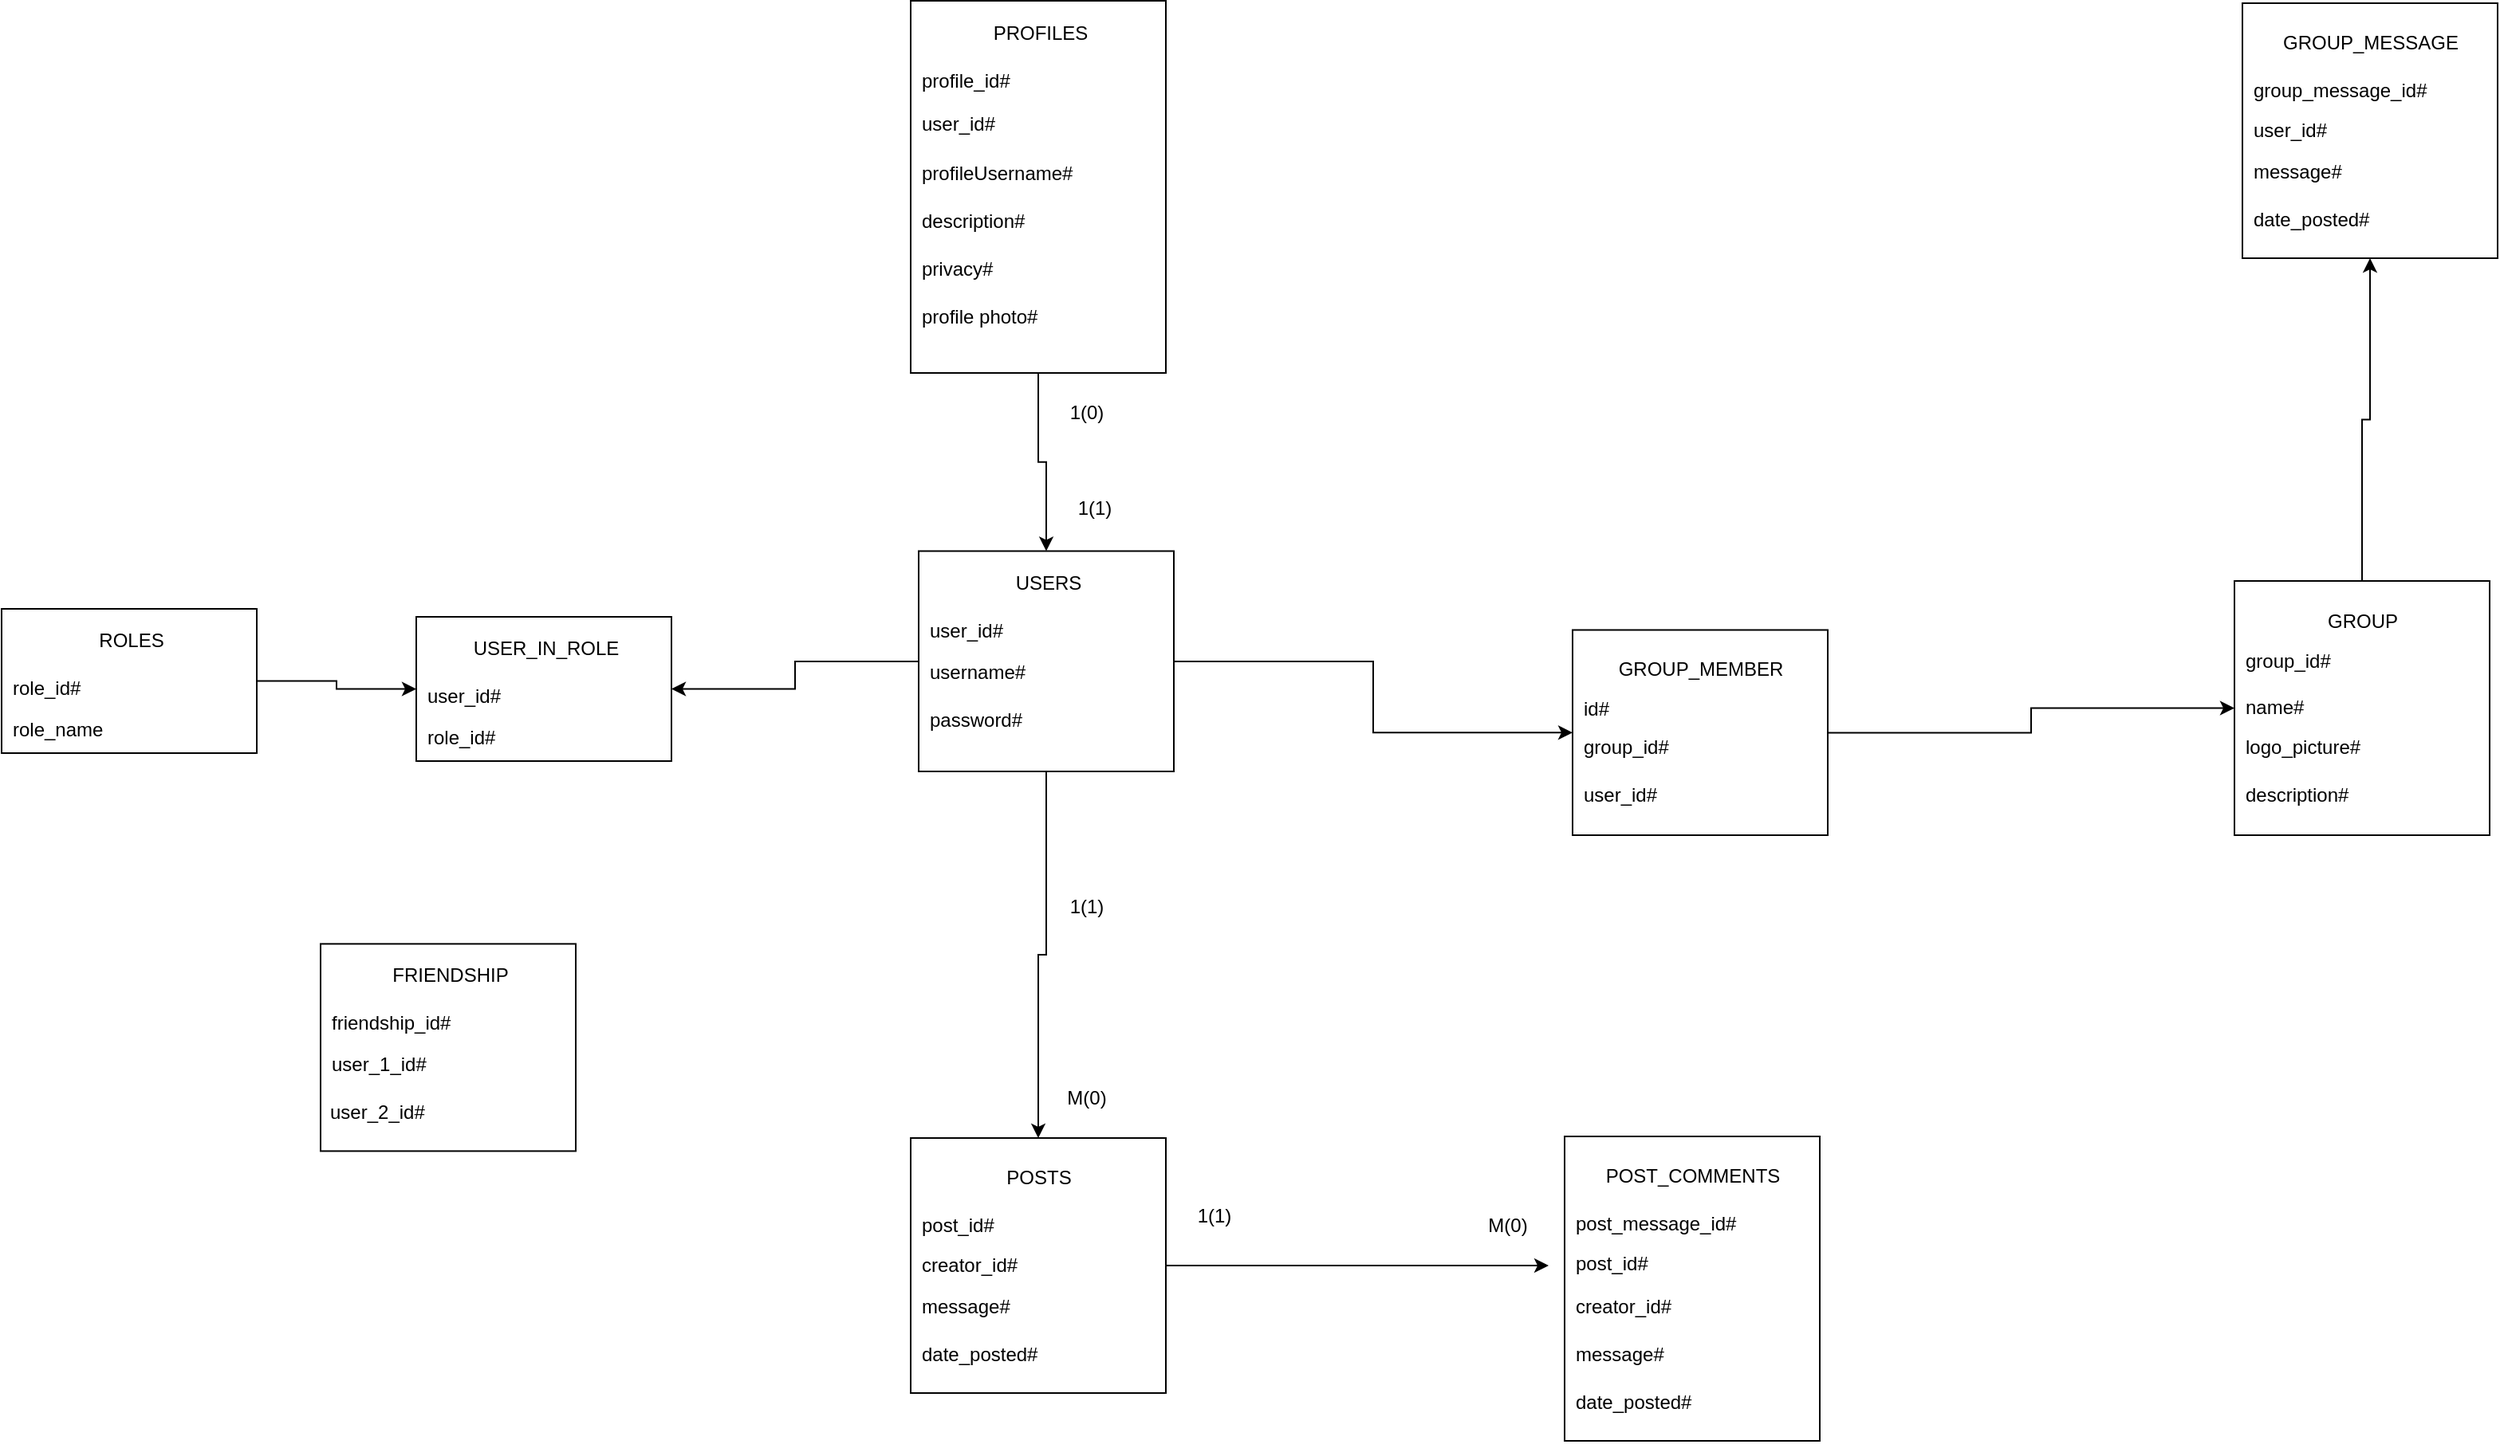 <mxfile version="20.6.2" type="device"><diagram id="aCRVz8Exe2qxAVMtF0_l" name="Pagina-1"><mxGraphModel dx="2249" dy="794" grid="1" gridSize="10" guides="1" tooltips="1" connect="1" arrows="1" fold="1" page="1" pageScale="1" pageWidth="827" pageHeight="1169" math="0" shadow="0"><root><mxCell id="0"/><mxCell id="1" parent="0"/><mxCell id="LKY-iSNzUfuSSHkUtSN2-1" style="edgeStyle=orthogonalEdgeStyle;rounded=0;orthogonalLoop=1;jettySize=auto;html=1;entryX=0.5;entryY=0;entryDx=0;entryDy=0;" parent="1" source="B43fgi3KPWiVimZEaNiL-29" target="B43fgi3KPWiVimZEaNiL-40" edge="1"><mxGeometry relative="1" as="geometry"/></mxCell><mxCell id="LKY-iSNzUfuSSHkUtSN2-2" style="edgeStyle=orthogonalEdgeStyle;rounded=0;orthogonalLoop=1;jettySize=auto;html=1;entryX=1;entryY=0.5;entryDx=0;entryDy=0;" parent="1" source="B43fgi3KPWiVimZEaNiL-29" target="jZao08ED7buDfNnZbELn-1" edge="1"><mxGeometry relative="1" as="geometry"/></mxCell><mxCell id="LKY-iSNzUfuSSHkUtSN2-3" style="edgeStyle=orthogonalEdgeStyle;rounded=0;orthogonalLoop=1;jettySize=auto;html=1;entryX=0;entryY=0.5;entryDx=0;entryDy=0;" parent="1" source="B43fgi3KPWiVimZEaNiL-29" target="BLDN-0yhtgvoUM8xScvH-28" edge="1"><mxGeometry relative="1" as="geometry"/></mxCell><mxCell id="B43fgi3KPWiVimZEaNiL-29" value="" style="rounded=0;whiteSpace=wrap;html=1;fillColor=none;" parent="1" vertex="1"><mxGeometry x="45" y="391.75" width="160" height="138.25" as="geometry"/></mxCell><mxCell id="B43fgi3KPWiVimZEaNiL-30" value="USERS" style="text;html=1;resizable=0;autosize=1;align=center;verticalAlign=middle;points=[];fillColor=none;strokeColor=none;rounded=0;" parent="1" vertex="1"><mxGeometry x="96" y="396.75" width="60" height="30" as="geometry"/></mxCell><mxCell id="B43fgi3KPWiVimZEaNiL-31" value="user_id#" style="text;html=1;resizable=0;autosize=1;align=left;verticalAlign=middle;points=[];fillColor=none;strokeColor=none;rounded=0;" parent="1" vertex="1"><mxGeometry x="50" y="426.75" width="70" height="30" as="geometry"/></mxCell><mxCell id="B43fgi3KPWiVimZEaNiL-32" value="username#" style="text;html=1;resizable=0;autosize=1;align=left;verticalAlign=middle;points=[];fillColor=none;strokeColor=none;rounded=0;" parent="1" vertex="1"><mxGeometry x="50" y="452.75" width="80" height="30" as="geometry"/></mxCell><mxCell id="B43fgi3KPWiVimZEaNiL-36" style="edgeStyle=orthogonalEdgeStyle;rounded=0;orthogonalLoop=1;jettySize=auto;html=1;exitX=0.5;exitY=1;exitDx=0;exitDy=0;" parent="1" source="B43fgi3KPWiVimZEaNiL-29" target="B43fgi3KPWiVimZEaNiL-29" edge="1"><mxGeometry relative="1" as="geometry"/></mxCell><mxCell id="BLDN-0yhtgvoUM8xScvH-8" style="edgeStyle=orthogonalEdgeStyle;rounded=0;orthogonalLoop=1;jettySize=auto;html=1;" parent="1" source="B43fgi3KPWiVimZEaNiL-40" edge="1"><mxGeometry relative="1" as="geometry"><mxPoint x="440" y="840" as="targetPoint"/></mxGeometry></mxCell><mxCell id="B43fgi3KPWiVimZEaNiL-40" value="" style="rounded=0;whiteSpace=wrap;html=1;fillColor=none;" parent="1" vertex="1"><mxGeometry x="40" y="760" width="160" height="160" as="geometry"/></mxCell><mxCell id="B43fgi3KPWiVimZEaNiL-41" value="POSTS" style="text;html=1;resizable=0;autosize=1;align=center;verticalAlign=middle;points=[];fillColor=none;strokeColor=none;rounded=0;" parent="1" vertex="1"><mxGeometry x="90" y="770" width="60" height="30" as="geometry"/></mxCell><mxCell id="B43fgi3KPWiVimZEaNiL-42" value="creator_id#" style="text;html=1;resizable=0;autosize=1;align=left;verticalAlign=middle;points=[];fillColor=none;strokeColor=none;rounded=0;" parent="1" vertex="1"><mxGeometry x="45" y="825" width="80" height="30" as="geometry"/></mxCell><mxCell id="B43fgi3KPWiVimZEaNiL-43" value="message#" style="text;html=1;resizable=0;autosize=1;align=left;verticalAlign=middle;points=[];fillColor=none;strokeColor=none;rounded=0;" parent="1" vertex="1"><mxGeometry x="45" y="851" width="80" height="30" as="geometry"/></mxCell><mxCell id="B43fgi3KPWiVimZEaNiL-46" style="edgeStyle=orthogonalEdgeStyle;rounded=0;orthogonalLoop=1;jettySize=auto;html=1;exitX=0.5;exitY=1;exitDx=0;exitDy=0;" parent="1" source="B43fgi3KPWiVimZEaNiL-40" target="B43fgi3KPWiVimZEaNiL-40" edge="1"><mxGeometry relative="1" as="geometry"/></mxCell><mxCell id="B43fgi3KPWiVimZEaNiL-49" value="post_id#" style="text;html=1;resizable=0;autosize=1;align=left;verticalAlign=middle;points=[];fillColor=none;strokeColor=none;rounded=0;" parent="1" vertex="1"><mxGeometry x="45" y="800" width="70" height="30" as="geometry"/></mxCell><mxCell id="B43fgi3KPWiVimZEaNiL-51" value="date_posted#" style="text;html=1;resizable=0;autosize=1;align=left;verticalAlign=middle;points=[];fillColor=none;strokeColor=none;rounded=0;" parent="1" vertex="1"><mxGeometry x="45" y="881" width="100" height="30" as="geometry"/></mxCell><mxCell id="B43fgi3KPWiVimZEaNiL-53" value="1(1)" style="text;html=1;resizable=0;autosize=1;align=center;verticalAlign=middle;points=[];fillColor=none;strokeColor=none;rounded=0;rotation=0;" parent="1" vertex="1"><mxGeometry x="130" y="600" width="40" height="30" as="geometry"/></mxCell><mxCell id="B43fgi3KPWiVimZEaNiL-54" value="M(0)" style="text;html=1;resizable=0;autosize=1;align=center;verticalAlign=middle;points=[];fillColor=none;strokeColor=none;rounded=0;rotation=0;" parent="1" vertex="1"><mxGeometry x="125" y="720" width="50" height="30" as="geometry"/></mxCell><mxCell id="BLDN-0yhtgvoUM8xScvH-1" value="" style="rounded=0;whiteSpace=wrap;html=1;fillColor=none;" parent="1" vertex="1"><mxGeometry x="450" y="759" width="160" height="191" as="geometry"/></mxCell><mxCell id="BLDN-0yhtgvoUM8xScvH-2" value="POST_COMMENTS" style="text;html=1;resizable=0;autosize=1;align=center;verticalAlign=middle;points=[];fillColor=none;strokeColor=none;rounded=0;" parent="1" vertex="1"><mxGeometry x="465" y="769" width="130" height="30" as="geometry"/></mxCell><mxCell id="BLDN-0yhtgvoUM8xScvH-3" value="post_id#" style="text;html=1;resizable=0;autosize=1;align=left;verticalAlign=middle;points=[];fillColor=none;strokeColor=none;rounded=0;" parent="1" vertex="1"><mxGeometry x="455" y="824" width="70" height="30" as="geometry"/></mxCell><mxCell id="BLDN-0yhtgvoUM8xScvH-4" value="message#" style="text;html=1;resizable=0;autosize=1;align=left;verticalAlign=middle;points=[];fillColor=none;strokeColor=none;rounded=0;" parent="1" vertex="1"><mxGeometry x="455" y="881" width="80" height="30" as="geometry"/></mxCell><mxCell id="BLDN-0yhtgvoUM8xScvH-5" style="edgeStyle=orthogonalEdgeStyle;rounded=0;orthogonalLoop=1;jettySize=auto;html=1;exitX=0.5;exitY=1;exitDx=0;exitDy=0;" parent="1" source="BLDN-0yhtgvoUM8xScvH-1" target="BLDN-0yhtgvoUM8xScvH-1" edge="1"><mxGeometry relative="1" as="geometry"/></mxCell><mxCell id="BLDN-0yhtgvoUM8xScvH-6" value="post_message_id#" style="text;html=1;resizable=0;autosize=1;align=left;verticalAlign=middle;points=[];fillColor=none;strokeColor=none;rounded=0;" parent="1" vertex="1"><mxGeometry x="455" y="799" width="120" height="30" as="geometry"/></mxCell><mxCell id="BLDN-0yhtgvoUM8xScvH-7" value="date_posted#" style="text;html=1;resizable=0;autosize=1;align=left;verticalAlign=middle;points=[];fillColor=none;strokeColor=none;rounded=0;" parent="1" vertex="1"><mxGeometry x="455" y="911" width="100" height="30" as="geometry"/></mxCell><mxCell id="BLDN-0yhtgvoUM8xScvH-9" value="M(0)" style="text;html=1;resizable=0;autosize=1;align=center;verticalAlign=middle;points=[];fillColor=none;strokeColor=none;rounded=0;rotation=0;" parent="1" vertex="1"><mxGeometry x="389" y="800" width="50" height="30" as="geometry"/></mxCell><mxCell id="BLDN-0yhtgvoUM8xScvH-10" value="1(1)" style="text;html=1;resizable=0;autosize=1;align=center;verticalAlign=middle;points=[];fillColor=none;strokeColor=none;rounded=0;rotation=0;" parent="1" vertex="1"><mxGeometry x="210" y="794" width="40" height="30" as="geometry"/></mxCell><mxCell id="BLDN-0yhtgvoUM8xScvH-11" value="" style="rounded=0;whiteSpace=wrap;html=1;fillColor=none;" parent="1" vertex="1"><mxGeometry x="-330" y="638.2" width="160" height="130" as="geometry"/></mxCell><mxCell id="BLDN-0yhtgvoUM8xScvH-12" value="FRIENDSHIP" style="text;html=1;resizable=0;autosize=1;align=center;verticalAlign=middle;points=[];fillColor=none;strokeColor=none;rounded=0;" parent="1" vertex="1"><mxGeometry x="-299" y="643.2" width="100" height="30" as="geometry"/></mxCell><mxCell id="BLDN-0yhtgvoUM8xScvH-13" value="friendship_id#" style="text;html=1;resizable=0;autosize=1;align=left;verticalAlign=middle;points=[];fillColor=none;strokeColor=none;rounded=0;" parent="1" vertex="1"><mxGeometry x="-325" y="673.2" width="100" height="30" as="geometry"/></mxCell><mxCell id="BLDN-0yhtgvoUM8xScvH-14" value="user_1_id#" style="text;html=1;resizable=0;autosize=1;align=left;verticalAlign=middle;points=[];fillColor=none;strokeColor=none;rounded=0;" parent="1" vertex="1"><mxGeometry x="-325" y="699.2" width="80" height="30" as="geometry"/></mxCell><mxCell id="BLDN-0yhtgvoUM8xScvH-17" style="edgeStyle=orthogonalEdgeStyle;rounded=0;orthogonalLoop=1;jettySize=auto;html=1;exitX=0.5;exitY=1;exitDx=0;exitDy=0;" parent="1" source="BLDN-0yhtgvoUM8xScvH-11" target="BLDN-0yhtgvoUM8xScvH-11" edge="1"><mxGeometry relative="1" as="geometry"/></mxCell><mxCell id="BLDN-0yhtgvoUM8xScvH-18" value="user_2_id#" style="text;html=1;resizable=0;autosize=1;align=left;verticalAlign=middle;points=[];fillColor=none;strokeColor=none;rounded=0;" parent="1" vertex="1"><mxGeometry x="-326" y="729.2" width="80" height="30" as="geometry"/></mxCell><mxCell id="BLDN-0yhtgvoUM8xScvH-45" style="edgeStyle=orthogonalEdgeStyle;rounded=0;orthogonalLoop=1;jettySize=auto;html=1;entryX=0.5;entryY=1;entryDx=0;entryDy=0;" parent="1" source="BLDN-0yhtgvoUM8xScvH-20" target="BLDN-0yhtgvoUM8xScvH-38" edge="1"><mxGeometry relative="1" as="geometry"/></mxCell><mxCell id="BLDN-0yhtgvoUM8xScvH-20" value="" style="rounded=0;whiteSpace=wrap;html=1;fillColor=none;" parent="1" vertex="1"><mxGeometry x="870" y="410.5" width="160" height="159.5" as="geometry"/></mxCell><mxCell id="BLDN-0yhtgvoUM8xScvH-21" value="GROUP" style="text;html=1;resizable=0;autosize=1;align=center;verticalAlign=middle;points=[];fillColor=none;strokeColor=none;rounded=0;" parent="1" vertex="1"><mxGeometry x="915" y="420.5" width="70" height="30" as="geometry"/></mxCell><mxCell id="BLDN-0yhtgvoUM8xScvH-22" value="logo_picture#" style="text;html=1;resizable=0;autosize=1;align=left;verticalAlign=middle;points=[];fillColor=none;strokeColor=none;rounded=0;" parent="1" vertex="1"><mxGeometry x="875" y="500" width="100" height="30" as="geometry"/></mxCell><mxCell id="BLDN-0yhtgvoUM8xScvH-23" value="description#" style="text;html=1;resizable=0;autosize=1;align=left;verticalAlign=middle;points=[];fillColor=none;strokeColor=none;rounded=0;" parent="1" vertex="1"><mxGeometry x="875" y="530" width="90" height="30" as="geometry"/></mxCell><mxCell id="BLDN-0yhtgvoUM8xScvH-24" style="edgeStyle=orthogonalEdgeStyle;rounded=0;orthogonalLoop=1;jettySize=auto;html=1;exitX=0.5;exitY=1;exitDx=0;exitDy=0;" parent="1" source="BLDN-0yhtgvoUM8xScvH-20" target="BLDN-0yhtgvoUM8xScvH-20" edge="1"><mxGeometry relative="1" as="geometry"/></mxCell><mxCell id="BLDN-0yhtgvoUM8xScvH-25" value="group_id#" style="text;html=1;resizable=0;autosize=1;align=left;verticalAlign=middle;points=[];fillColor=none;strokeColor=none;rounded=0;" parent="1" vertex="1"><mxGeometry x="875" y="445.5" width="80" height="30" as="geometry"/></mxCell><mxCell id="BLDN-0yhtgvoUM8xScvH-37" style="edgeStyle=orthogonalEdgeStyle;rounded=0;orthogonalLoop=1;jettySize=auto;html=1;entryX=0;entryY=0.5;entryDx=0;entryDy=0;" parent="1" source="BLDN-0yhtgvoUM8xScvH-28" target="BLDN-0yhtgvoUM8xScvH-20" edge="1"><mxGeometry relative="1" as="geometry"/></mxCell><mxCell id="BLDN-0yhtgvoUM8xScvH-28" value="" style="rounded=0;whiteSpace=wrap;html=1;fillColor=none;" parent="1" vertex="1"><mxGeometry x="455" y="441.25" width="160" height="128.75" as="geometry"/></mxCell><mxCell id="BLDN-0yhtgvoUM8xScvH-29" value="GROUP_MEMBER" style="text;html=1;resizable=0;autosize=1;align=center;verticalAlign=middle;points=[];fillColor=none;strokeColor=none;rounded=0;" parent="1" vertex="1"><mxGeometry x="470" y="451.25" width="130" height="30" as="geometry"/></mxCell><mxCell id="BLDN-0yhtgvoUM8xScvH-30" value="user_id#" style="text;html=1;resizable=0;autosize=1;align=left;verticalAlign=middle;points=[];fillColor=none;strokeColor=none;rounded=0;" parent="1" vertex="1"><mxGeometry x="460" y="530" width="70" height="30" as="geometry"/></mxCell><mxCell id="BLDN-0yhtgvoUM8xScvH-32" style="edgeStyle=orthogonalEdgeStyle;rounded=0;orthogonalLoop=1;jettySize=auto;html=1;exitX=0.5;exitY=1;exitDx=0;exitDy=0;" parent="1" source="BLDN-0yhtgvoUM8xScvH-28" target="BLDN-0yhtgvoUM8xScvH-28" edge="1"><mxGeometry relative="1" as="geometry"/></mxCell><mxCell id="BLDN-0yhtgvoUM8xScvH-33" value="group_id#" style="text;html=1;resizable=0;autosize=1;align=left;verticalAlign=middle;points=[];fillColor=none;strokeColor=none;rounded=0;" parent="1" vertex="1"><mxGeometry x="460" y="500" width="80" height="30" as="geometry"/></mxCell><mxCell id="BLDN-0yhtgvoUM8xScvH-35" style="edgeStyle=orthogonalEdgeStyle;rounded=0;orthogonalLoop=1;jettySize=auto;html=1;exitX=0.5;exitY=1;exitDx=0;exitDy=0;" parent="1" source="BLDN-0yhtgvoUM8xScvH-28" target="BLDN-0yhtgvoUM8xScvH-28" edge="1"><mxGeometry relative="1" as="geometry"/></mxCell><mxCell id="BLDN-0yhtgvoUM8xScvH-38" value="" style="rounded=0;whiteSpace=wrap;html=1;fillColor=none;" parent="1" vertex="1"><mxGeometry x="875" y="48" width="160" height="160" as="geometry"/></mxCell><mxCell id="BLDN-0yhtgvoUM8xScvH-39" value="GROUP_MESSAGE" style="text;html=1;resizable=0;autosize=1;align=center;verticalAlign=middle;points=[];fillColor=none;strokeColor=none;rounded=0;" parent="1" vertex="1"><mxGeometry x="890" y="58" width="130" height="30" as="geometry"/></mxCell><mxCell id="BLDN-0yhtgvoUM8xScvH-40" value="user_id#" style="text;html=1;resizable=0;autosize=1;align=left;verticalAlign=middle;points=[];fillColor=none;strokeColor=none;rounded=0;" parent="1" vertex="1"><mxGeometry x="880" y="113" width="70" height="30" as="geometry"/></mxCell><mxCell id="BLDN-0yhtgvoUM8xScvH-41" value="message#" style="text;html=1;resizable=0;autosize=1;align=left;verticalAlign=middle;points=[];fillColor=none;strokeColor=none;rounded=0;" parent="1" vertex="1"><mxGeometry x="880" y="139" width="80" height="30" as="geometry"/></mxCell><mxCell id="BLDN-0yhtgvoUM8xScvH-42" style="edgeStyle=orthogonalEdgeStyle;rounded=0;orthogonalLoop=1;jettySize=auto;html=1;exitX=0.5;exitY=1;exitDx=0;exitDy=0;" parent="1" source="BLDN-0yhtgvoUM8xScvH-38" target="BLDN-0yhtgvoUM8xScvH-38" edge="1"><mxGeometry relative="1" as="geometry"/></mxCell><mxCell id="BLDN-0yhtgvoUM8xScvH-43" value="group_message_id#" style="text;html=1;resizable=0;autosize=1;align=left;verticalAlign=middle;points=[];fillColor=none;strokeColor=none;rounded=0;" parent="1" vertex="1"><mxGeometry x="880" y="88" width="130" height="30" as="geometry"/></mxCell><mxCell id="BLDN-0yhtgvoUM8xScvH-44" value="date_posted#" style="text;html=1;resizable=0;autosize=1;align=left;verticalAlign=middle;points=[];fillColor=none;strokeColor=none;rounded=0;" parent="1" vertex="1"><mxGeometry x="880" y="169" width="100" height="30" as="geometry"/></mxCell><mxCell id="jZao08ED7buDfNnZbELn-1" value="" style="rounded=0;whiteSpace=wrap;html=1;fillColor=none;" parent="1" vertex="1"><mxGeometry x="-270" y="433" width="160" height="90.5" as="geometry"/></mxCell><mxCell id="jZao08ED7buDfNnZbELn-2" value="USER_IN_ROLE" style="text;html=1;resizable=0;autosize=1;align=center;verticalAlign=middle;points=[];fillColor=none;strokeColor=none;rounded=0;" parent="1" vertex="1"><mxGeometry x="-244" y="438" width="110" height="30" as="geometry"/></mxCell><mxCell id="jZao08ED7buDfNnZbELn-3" value="user_id#" style="text;html=1;resizable=0;autosize=1;align=left;verticalAlign=middle;points=[];fillColor=none;strokeColor=none;rounded=0;" parent="1" vertex="1"><mxGeometry x="-265" y="468" width="70" height="30" as="geometry"/></mxCell><mxCell id="jZao08ED7buDfNnZbELn-4" value="role_id#" style="text;html=1;resizable=0;autosize=1;align=left;verticalAlign=middle;points=[];fillColor=none;strokeColor=none;rounded=0;" parent="1" vertex="1"><mxGeometry x="-265" y="494" width="70" height="30" as="geometry"/></mxCell><mxCell id="jZao08ED7buDfNnZbELn-12" style="edgeStyle=orthogonalEdgeStyle;rounded=0;orthogonalLoop=1;jettySize=auto;html=1;entryX=0;entryY=0.5;entryDx=0;entryDy=0;" parent="1" source="jZao08ED7buDfNnZbELn-8" target="jZao08ED7buDfNnZbELn-1" edge="1"><mxGeometry relative="1" as="geometry"/></mxCell><mxCell id="jZao08ED7buDfNnZbELn-8" value="" style="rounded=0;whiteSpace=wrap;html=1;fillColor=none;" parent="1" vertex="1"><mxGeometry x="-530" y="428" width="160" height="90.5" as="geometry"/></mxCell><mxCell id="jZao08ED7buDfNnZbELn-9" value="ROLES&lt;br&gt;" style="text;html=1;resizable=0;autosize=1;align=center;verticalAlign=middle;points=[];fillColor=none;strokeColor=none;rounded=0;" parent="1" vertex="1"><mxGeometry x="-479" y="433" width="60" height="30" as="geometry"/></mxCell><mxCell id="jZao08ED7buDfNnZbELn-10" value="role_id#" style="text;html=1;resizable=0;autosize=1;align=left;verticalAlign=middle;points=[];fillColor=none;strokeColor=none;rounded=0;" parent="1" vertex="1"><mxGeometry x="-525" y="463" width="70" height="30" as="geometry"/></mxCell><mxCell id="jZao08ED7buDfNnZbELn-11" value="role_name" style="text;html=1;resizable=0;autosize=1;align=left;verticalAlign=middle;points=[];fillColor=none;strokeColor=none;rounded=0;" parent="1" vertex="1"><mxGeometry x="-525" y="489" width="80" height="30" as="geometry"/></mxCell><mxCell id="cLLzkGjINpRRxSW95T2P-12" style="edgeStyle=orthogonalEdgeStyle;rounded=0;orthogonalLoop=1;jettySize=auto;html=1;entryX=0.5;entryY=0;entryDx=0;entryDy=0;" parent="1" source="cLLzkGjINpRRxSW95T2P-1" target="B43fgi3KPWiVimZEaNiL-29" edge="1"><mxGeometry relative="1" as="geometry"/></mxCell><mxCell id="cLLzkGjINpRRxSW95T2P-1" value="" style="rounded=0;whiteSpace=wrap;html=1;fillColor=none;" parent="1" vertex="1"><mxGeometry x="40" y="46.5" width="160" height="233.5" as="geometry"/></mxCell><mxCell id="cLLzkGjINpRRxSW95T2P-2" value="PROFILES" style="text;html=1;resizable=0;autosize=1;align=center;verticalAlign=middle;points=[];fillColor=none;strokeColor=none;rounded=0;" parent="1" vertex="1"><mxGeometry x="81" y="51.5" width="80" height="30" as="geometry"/></mxCell><mxCell id="cLLzkGjINpRRxSW95T2P-3" value="profile_id#" style="text;html=1;resizable=0;autosize=1;align=left;verticalAlign=middle;points=[];fillColor=none;strokeColor=none;rounded=0;" parent="1" vertex="1"><mxGeometry x="45" y="81.5" width="80" height="30" as="geometry"/></mxCell><mxCell id="cLLzkGjINpRRxSW95T2P-4" value="profileUsername#" style="text;html=1;resizable=0;autosize=1;align=left;verticalAlign=middle;points=[];fillColor=none;strokeColor=none;rounded=0;" parent="1" vertex="1"><mxGeometry x="45" y="140" width="120" height="30" as="geometry"/></mxCell><mxCell id="cLLzkGjINpRRxSW95T2P-5" value="description#" style="text;html=1;resizable=0;autosize=1;align=left;verticalAlign=middle;points=[];fillColor=none;strokeColor=none;rounded=0;" parent="1" vertex="1"><mxGeometry x="45" y="170.0" width="90" height="30" as="geometry"/></mxCell><mxCell id="cLLzkGjINpRRxSW95T2P-6" value="profile photo#" style="text;html=1;resizable=0;autosize=1;align=left;verticalAlign=middle;points=[];fillColor=none;strokeColor=none;rounded=0;" parent="1" vertex="1"><mxGeometry x="45" y="230" width="100" height="30" as="geometry"/></mxCell><mxCell id="cLLzkGjINpRRxSW95T2P-7" style="edgeStyle=orthogonalEdgeStyle;rounded=0;orthogonalLoop=1;jettySize=auto;html=1;exitX=0.5;exitY=1;exitDx=0;exitDy=0;" parent="1" source="cLLzkGjINpRRxSW95T2P-1" target="cLLzkGjINpRRxSW95T2P-1" edge="1"><mxGeometry relative="1" as="geometry"/></mxCell><mxCell id="cLLzkGjINpRRxSW95T2P-8" value="password#" style="text;html=1;resizable=0;autosize=1;align=left;verticalAlign=middle;points=[];fillColor=none;strokeColor=none;rounded=0;" parent="1" vertex="1"><mxGeometry x="50" y="482.75" width="80" height="30" as="geometry"/></mxCell><mxCell id="cLLzkGjINpRRxSW95T2P-11" value="user_id#" style="text;html=1;resizable=0;autosize=1;align=left;verticalAlign=middle;points=[];fillColor=none;strokeColor=none;rounded=0;" parent="1" vertex="1"><mxGeometry x="45" y="109" width="70" height="30" as="geometry"/></mxCell><mxCell id="cLLzkGjINpRRxSW95T2P-13" value="1(1)" style="text;html=1;resizable=0;autosize=1;align=center;verticalAlign=middle;points=[];fillColor=none;strokeColor=none;rounded=0;rotation=0;" parent="1" vertex="1"><mxGeometry x="135" y="350" width="40" height="30" as="geometry"/></mxCell><mxCell id="cLLzkGjINpRRxSW95T2P-14" value="1(0)" style="text;html=1;resizable=0;autosize=1;align=center;verticalAlign=middle;points=[];fillColor=none;strokeColor=none;rounded=0;rotation=0;" parent="1" vertex="1"><mxGeometry x="130" y="290" width="40" height="30" as="geometry"/></mxCell><mxCell id="Fyn9BI2ZKYMmv6YMoQCQ-2" value="privacy#" style="text;html=1;resizable=0;autosize=1;align=left;verticalAlign=middle;points=[];fillColor=none;strokeColor=none;rounded=0;" parent="1" vertex="1"><mxGeometry x="45" y="200.0" width="70" height="30" as="geometry"/></mxCell><mxCell id="dTCaLz61GEs5GuMbVtJz-1" value="creator_id#" style="text;html=1;resizable=0;autosize=1;align=left;verticalAlign=middle;points=[];fillColor=none;strokeColor=none;rounded=0;" parent="1" vertex="1"><mxGeometry x="455" y="851" width="80" height="30" as="geometry"/></mxCell><mxCell id="TTPiuFLji2YKW_WKw89D-2" value="id#" style="text;html=1;resizable=0;autosize=1;align=left;verticalAlign=middle;points=[];fillColor=none;strokeColor=none;rounded=0;" vertex="1" parent="1"><mxGeometry x="460" y="475.5" width="40" height="30" as="geometry"/></mxCell><mxCell id="TTPiuFLji2YKW_WKw89D-3" value="name#" style="text;html=1;resizable=0;autosize=1;align=left;verticalAlign=middle;points=[];fillColor=none;strokeColor=none;rounded=0;" vertex="1" parent="1"><mxGeometry x="875" y="475.25" width="60" height="30" as="geometry"/></mxCell></root></mxGraphModel></diagram></mxfile>